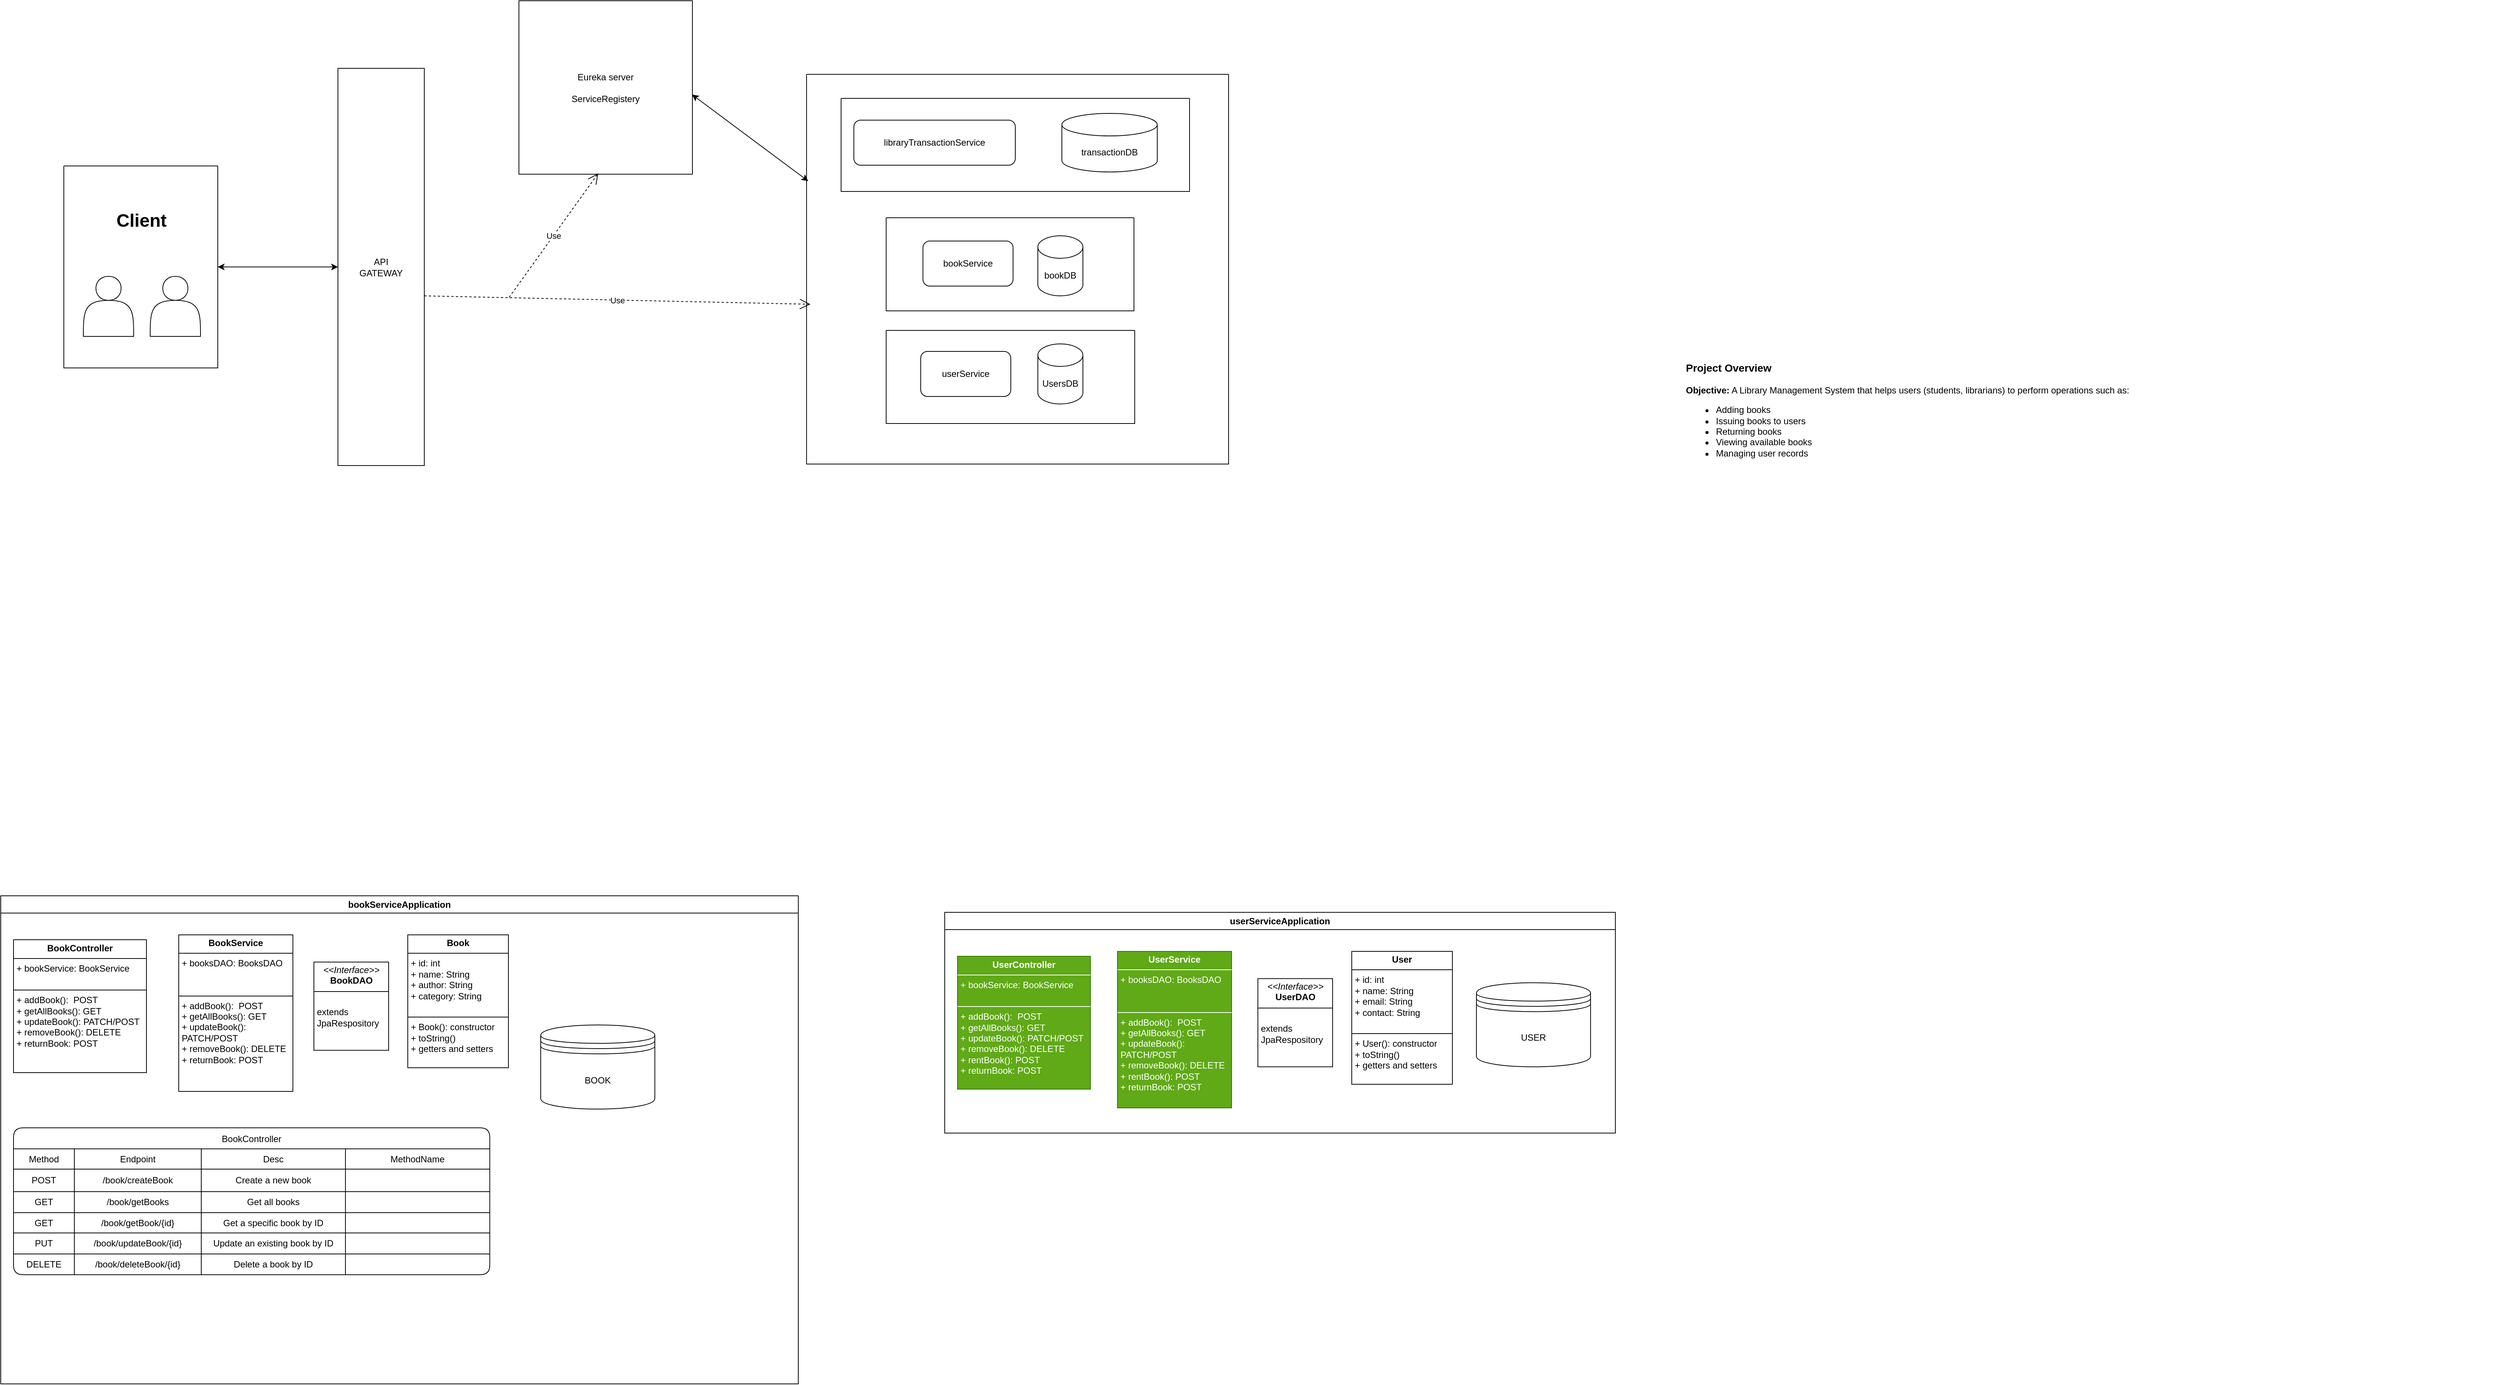 <mxfile version="26.0.10">
  <diagram name="Page-1" id="eetf_GtQ7haDvkRMt0ze">
    <mxGraphModel dx="5000" dy="3688" grid="0" gridSize="10" guides="0" tooltips="1" connect="0" arrows="0" fold="1" page="0" pageScale="1" pageWidth="850" pageHeight="1100" math="0" shadow="0">
      <root>
        <mxCell id="0" />
        <mxCell id="1" parent="0" />
        <mxCell id="nEFwIu7rk_B7aw5XNvFK-2" value="Eureka server&lt;div&gt;&lt;br&gt;&lt;/div&gt;&lt;div&gt;ServiceRegistery&lt;/div&gt;" style="whiteSpace=wrap;html=1;aspect=fixed;" vertex="1" parent="1">
          <mxGeometry x="25" y="-1333" width="231" height="231" as="geometry" />
        </mxCell>
        <mxCell id="nEFwIu7rk_B7aw5XNvFK-3" value="API&lt;div&gt;GATEWAY&lt;/div&gt;" style="rounded=0;whiteSpace=wrap;html=1;direction=west;" vertex="1" parent="1">
          <mxGeometry x="-216" y="-1243" width="115" height="529" as="geometry" />
        </mxCell>
        <mxCell id="nEFwIu7rk_B7aw5XNvFK-4" value="" style="swimlane;startSize=0;" vertex="1" parent="1">
          <mxGeometry x="408" y="-1235" width="562" height="519" as="geometry" />
        </mxCell>
        <mxCell id="nEFwIu7rk_B7aw5XNvFK-5" value="" style="swimlane;startSize=0;" vertex="1" parent="nEFwIu7rk_B7aw5XNvFK-4">
          <mxGeometry x="46" y="32" width="464" height="124" as="geometry" />
        </mxCell>
        <mxCell id="nEFwIu7rk_B7aw5XNvFK-6" value="transactionDB" style="shape=cylinder3;whiteSpace=wrap;html=1;boundedLbl=1;backgroundOutline=1;size=15;" vertex="1" parent="nEFwIu7rk_B7aw5XNvFK-5">
          <mxGeometry x="294" y="20" width="127" height="78" as="geometry" />
        </mxCell>
        <mxCell id="nEFwIu7rk_B7aw5XNvFK-7" value="libraryTransactionService" style="rounded=1;whiteSpace=wrap;html=1;" vertex="1" parent="nEFwIu7rk_B7aw5XNvFK-5">
          <mxGeometry x="17" y="29" width="215" height="60" as="geometry" />
        </mxCell>
        <mxCell id="nEFwIu7rk_B7aw5XNvFK-8" value="bookService" style="rounded=1;whiteSpace=wrap;html=1;" vertex="1" parent="nEFwIu7rk_B7aw5XNvFK-4">
          <mxGeometry x="155" y="222" width="120" height="60" as="geometry" />
        </mxCell>
        <mxCell id="nEFwIu7rk_B7aw5XNvFK-9" value="userService" style="rounded=1;whiteSpace=wrap;html=1;" vertex="1" parent="nEFwIu7rk_B7aw5XNvFK-4">
          <mxGeometry x="152" y="369" width="120" height="60" as="geometry" />
        </mxCell>
        <mxCell id="nEFwIu7rk_B7aw5XNvFK-10" value="bookDB" style="shape=cylinder3;whiteSpace=wrap;html=1;boundedLbl=1;backgroundOutline=1;size=15;" vertex="1" parent="nEFwIu7rk_B7aw5XNvFK-4">
          <mxGeometry x="308" y="215" width="60" height="80" as="geometry" />
        </mxCell>
        <mxCell id="nEFwIu7rk_B7aw5XNvFK-11" value="UsersDB" style="shape=cylinder3;whiteSpace=wrap;html=1;boundedLbl=1;backgroundOutline=1;size=15;" vertex="1" parent="nEFwIu7rk_B7aw5XNvFK-4">
          <mxGeometry x="308" y="359" width="60" height="80" as="geometry" />
        </mxCell>
        <mxCell id="nEFwIu7rk_B7aw5XNvFK-12" value="" style="swimlane;startSize=0;" vertex="1" parent="nEFwIu7rk_B7aw5XNvFK-4">
          <mxGeometry x="106" y="191" width="330" height="124" as="geometry" />
        </mxCell>
        <mxCell id="nEFwIu7rk_B7aw5XNvFK-13" value="" style="swimlane;startSize=0;" vertex="1" parent="nEFwIu7rk_B7aw5XNvFK-4">
          <mxGeometry x="106" y="341" width="331" height="124" as="geometry" />
        </mxCell>
        <mxCell id="nEFwIu7rk_B7aw5XNvFK-14" value="Use" style="endArrow=open;endSize=12;dashed=1;html=1;rounded=0;entryX=0.009;entryY=0.59;entryDx=0;entryDy=0;entryPerimeter=0;" edge="1" parent="1" target="nEFwIu7rk_B7aw5XNvFK-4">
          <mxGeometry width="160" relative="1" as="geometry">
            <mxPoint x="-101" y="-940" as="sourcePoint" />
            <mxPoint x="59" y="-940" as="targetPoint" />
          </mxGeometry>
        </mxCell>
        <mxCell id="nEFwIu7rk_B7aw5XNvFK-15" value="Use" style="endArrow=open;endSize=12;dashed=1;html=1;rounded=0;entryX=0.457;entryY=0.995;entryDx=0;entryDy=0;entryPerimeter=0;" edge="1" parent="1" target="nEFwIu7rk_B7aw5XNvFK-2">
          <mxGeometry width="160" relative="1" as="geometry">
            <mxPoint x="12" y="-938" as="sourcePoint" />
            <mxPoint x="438" y="-1085" as="targetPoint" />
          </mxGeometry>
        </mxCell>
        <mxCell id="nEFwIu7rk_B7aw5XNvFK-16" value="" style="endArrow=classic;startArrow=classic;html=1;rounded=0;exitX=0.998;exitY=0.541;exitDx=0;exitDy=0;exitPerimeter=0;entryX=0.004;entryY=0.274;entryDx=0;entryDy=0;entryPerimeter=0;" edge="1" parent="1" source="nEFwIu7rk_B7aw5XNvFK-2" target="nEFwIu7rk_B7aw5XNvFK-4">
          <mxGeometry width="50" height="50" relative="1" as="geometry">
            <mxPoint x="333" y="-1060" as="sourcePoint" />
            <mxPoint x="383" y="-1110" as="targetPoint" />
          </mxGeometry>
        </mxCell>
        <mxCell id="nEFwIu7rk_B7aw5XNvFK-17" value="" style="swimlane;startSize=0;" vertex="1" parent="1">
          <mxGeometry x="-581" y="-1113" width="205" height="269" as="geometry" />
        </mxCell>
        <mxCell id="nEFwIu7rk_B7aw5XNvFK-18" value="" style="shape=actor;whiteSpace=wrap;html=1;" vertex="1" parent="nEFwIu7rk_B7aw5XNvFK-17">
          <mxGeometry x="26" y="147" width="67" height="80" as="geometry" />
        </mxCell>
        <mxCell id="nEFwIu7rk_B7aw5XNvFK-19" value="" style="shape=actor;whiteSpace=wrap;html=1;" vertex="1" parent="nEFwIu7rk_B7aw5XNvFK-17">
          <mxGeometry x="115" y="147" width="67" height="80" as="geometry" />
        </mxCell>
        <mxCell id="nEFwIu7rk_B7aw5XNvFK-20" value="Client" style="text;strokeColor=none;fillColor=none;html=1;fontSize=24;fontStyle=1;verticalAlign=middle;align=center;" vertex="1" parent="nEFwIu7rk_B7aw5XNvFK-17">
          <mxGeometry x="52.5" y="53" width="100" height="40" as="geometry" />
        </mxCell>
        <mxCell id="nEFwIu7rk_B7aw5XNvFK-21" value="" style="endArrow=classic;startArrow=classic;html=1;rounded=0;exitX=1;exitY=0.5;exitDx=0;exitDy=0;" edge="1" parent="1" source="nEFwIu7rk_B7aw5XNvFK-17" target="nEFwIu7rk_B7aw5XNvFK-3">
          <mxGeometry width="50" height="50" relative="1" as="geometry">
            <mxPoint x="-37" y="-1185" as="sourcePoint" />
            <mxPoint x="13" y="-1235" as="targetPoint" />
          </mxGeometry>
        </mxCell>
        <mxCell id="nEFwIu7rk_B7aw5XNvFK-22" value="bookServiceApplication" style="swimlane;whiteSpace=wrap;html=1;startSize=23;" vertex="1" parent="1">
          <mxGeometry x="-665" y="-141" width="1062" height="650" as="geometry">
            <mxRectangle x="-665" y="-141" width="160" height="26" as="alternateBounds" />
          </mxGeometry>
        </mxCell>
        <mxCell id="nEFwIu7rk_B7aw5XNvFK-23" value="&lt;p style=&quot;margin:0px;margin-top:4px;text-align:center;&quot;&gt;&lt;b&gt;BookController&lt;/b&gt;&lt;/p&gt;&lt;hr size=&quot;1&quot; style=&quot;border-style:solid;&quot;&gt;&lt;p style=&quot;margin:0px;margin-left:4px;&quot;&gt;+ bookService: BookService&lt;/p&gt;&lt;p style=&quot;margin:0px;margin-left:4px;&quot;&gt;&lt;br&gt;&lt;/p&gt;&lt;hr size=&quot;1&quot; style=&quot;border-style:solid;&quot;&gt;&lt;p style=&quot;margin:0px;margin-left:4px;&quot;&gt;+ addBook():&amp;nbsp; POST&lt;/p&gt;&lt;p style=&quot;margin:0px;margin-left:4px;&quot;&gt;+ getAllBooks(): GET&lt;/p&gt;&lt;p style=&quot;margin:0px;margin-left:4px;&quot;&gt;+ updateBook(): PATCH/POST&lt;/p&gt;&lt;p style=&quot;margin:0px;margin-left:4px;&quot;&gt;+ removeBook(): DELETE&lt;/p&gt;&lt;p style=&quot;margin:0px;margin-left:4px;&quot;&gt;+ returnBook: POST&lt;/p&gt;" style="verticalAlign=top;align=left;overflow=fill;html=1;whiteSpace=wrap;" vertex="1" parent="nEFwIu7rk_B7aw5XNvFK-22">
          <mxGeometry x="17" y="58.5" width="177" height="177" as="geometry" />
        </mxCell>
        <mxCell id="nEFwIu7rk_B7aw5XNvFK-24" value="&lt;p style=&quot;margin:0px;margin-top:4px;text-align:center;&quot;&gt;&lt;i&gt;&amp;lt;&amp;lt;Interface&amp;gt;&amp;gt;&lt;/i&gt;&lt;br&gt;&lt;b&gt;BookDAO&lt;/b&gt;&lt;/p&gt;&lt;hr size=&quot;1&quot; style=&quot;border-style:solid;&quot;&gt;&lt;p style=&quot;margin:0px;margin-left:4px;&quot;&gt;&lt;br&gt;&lt;/p&gt;&lt;p style=&quot;margin:0px;margin-left:4px;&quot;&gt;extends JpaRespository&lt;/p&gt;" style="verticalAlign=top;align=left;overflow=fill;html=1;whiteSpace=wrap;" vertex="1" parent="nEFwIu7rk_B7aw5XNvFK-22">
          <mxGeometry x="417" y="88.25" width="99.5" height="117.5" as="geometry" />
        </mxCell>
        <mxCell id="nEFwIu7rk_B7aw5XNvFK-25" value="&lt;p style=&quot;margin:0px;margin-top:4px;text-align:center;&quot;&gt;&lt;b&gt;Book&lt;/b&gt;&lt;/p&gt;&lt;hr size=&quot;1&quot; style=&quot;border-style:solid;&quot;&gt;&lt;p style=&quot;margin:0px;margin-left:4px;&quot;&gt;+ id: int&lt;/p&gt;&lt;p style=&quot;margin:0px;margin-left:4px;&quot;&gt;+ name: String&lt;/p&gt;&lt;p style=&quot;margin:0px;margin-left:4px;&quot;&gt;+ author: String&lt;/p&gt;&lt;p style=&quot;margin:0px;margin-left:4px;&quot;&gt;+ category: String&lt;/p&gt;&lt;p style=&quot;margin:0px;margin-left:4px;&quot;&gt;&lt;br&gt;&lt;/p&gt;&lt;hr size=&quot;1&quot; style=&quot;border-style:solid;&quot;&gt;&lt;p style=&quot;margin:0px;margin-left:4px;&quot;&gt;+ Book(): constructor&lt;/p&gt;&lt;p style=&quot;margin:0px;margin-left:4px;&quot;&gt;+ toString()&lt;/p&gt;&lt;p style=&quot;margin:0px;margin-left:4px;&quot;&gt;+ getters and setters&lt;/p&gt;" style="verticalAlign=top;align=left;overflow=fill;html=1;whiteSpace=wrap;" vertex="1" parent="nEFwIu7rk_B7aw5XNvFK-22">
          <mxGeometry x="542" y="52" width="134" height="177" as="geometry" />
        </mxCell>
        <mxCell id="nEFwIu7rk_B7aw5XNvFK-26" value="&lt;p style=&quot;margin:0px;margin-top:4px;text-align:center;&quot;&gt;&lt;b&gt;BookService&lt;/b&gt;&lt;/p&gt;&lt;hr size=&quot;1&quot; style=&quot;border-style:solid;&quot;&gt;&lt;p style=&quot;margin:0px;margin-left:4px;&quot;&gt;+ booksDAO: BooksDAO&lt;/p&gt;&lt;p style=&quot;margin:0px;margin-left:4px;&quot;&gt;&lt;br&gt;&lt;/p&gt;&lt;p style=&quot;margin:0px;margin-left:4px;&quot;&gt;&lt;br&gt;&lt;/p&gt;&lt;hr size=&quot;1&quot; style=&quot;border-style:solid;&quot;&gt;&lt;p style=&quot;margin: 0px 0px 0px 4px;&quot;&gt;+ addBook():&amp;nbsp; POST&lt;/p&gt;&lt;p style=&quot;margin: 0px 0px 0px 4px;&quot;&gt;+ getAllBooks(): GET&lt;/p&gt;&lt;p style=&quot;margin: 0px 0px 0px 4px;&quot;&gt;+ updateBook(): PATCH/POST&lt;/p&gt;&lt;p style=&quot;margin: 0px 0px 0px 4px;&quot;&gt;+ removeBook(): DELETE&lt;/p&gt;&lt;p style=&quot;margin: 0px 0px 0px 4px;&quot;&gt;&lt;span style=&quot;background-color: transparent; color: light-dark(rgb(0, 0, 0), rgb(255, 255, 255));&quot;&gt;+ returnBook: POST&lt;/span&gt;&lt;/p&gt;" style="verticalAlign=top;align=left;overflow=fill;html=1;whiteSpace=wrap;" vertex="1" parent="nEFwIu7rk_B7aw5XNvFK-22">
          <mxGeometry x="237" y="52" width="152" height="208.5" as="geometry" />
        </mxCell>
        <mxCell id="nEFwIu7rk_B7aw5XNvFK-27" value="BOOK" style="shape=datastore;whiteSpace=wrap;html=1;" vertex="1" parent="nEFwIu7rk_B7aw5XNvFK-22">
          <mxGeometry x="719" y="172" width="152" height="112" as="geometry" />
        </mxCell>
        <mxCell id="nEFwIu7rk_B7aw5XNvFK-28" value="BookController" style="shape=table;startSize=28;container=1;collapsible=0;childLayout=tableLayout;rounded=1;swimlaneLine=1;" vertex="1" parent="nEFwIu7rk_B7aw5XNvFK-22">
          <mxGeometry x="17" y="309" width="634.182" height="195.63" as="geometry" />
        </mxCell>
        <mxCell id="nEFwIu7rk_B7aw5XNvFK-29" value="" style="shape=tableRow;horizontal=0;startSize=0;swimlaneHead=0;swimlaneBody=0;strokeColor=inherit;top=0;left=0;bottom=0;right=0;collapsible=0;dropTarget=0;fillColor=none;points=[[0,0.5],[1,0.5]];portConstraint=eastwest;" vertex="1" parent="nEFwIu7rk_B7aw5XNvFK-28">
          <mxGeometry y="28" width="634.182" height="27" as="geometry" />
        </mxCell>
        <mxCell id="nEFwIu7rk_B7aw5XNvFK-30" value="Method" style="shape=partialRectangle;html=1;whiteSpace=wrap;connectable=0;strokeColor=inherit;overflow=hidden;fillColor=none;top=0;left=0;bottom=0;right=0;pointerEvents=1;" vertex="1" parent="nEFwIu7rk_B7aw5XNvFK-29">
          <mxGeometry width="81" height="27" as="geometry">
            <mxRectangle width="81" height="27" as="alternateBounds" />
          </mxGeometry>
        </mxCell>
        <mxCell id="nEFwIu7rk_B7aw5XNvFK-31" value="Endpoint" style="shape=partialRectangle;html=1;whiteSpace=wrap;connectable=0;strokeColor=inherit;overflow=hidden;fillColor=none;top=0;left=0;bottom=0;right=0;pointerEvents=1;" vertex="1" parent="nEFwIu7rk_B7aw5XNvFK-29">
          <mxGeometry x="81" width="169" height="27" as="geometry">
            <mxRectangle width="169" height="27" as="alternateBounds" />
          </mxGeometry>
        </mxCell>
        <mxCell id="nEFwIu7rk_B7aw5XNvFK-32" value="Desc" style="shape=partialRectangle;html=1;whiteSpace=wrap;connectable=0;strokeColor=inherit;overflow=hidden;fillColor=none;top=0;left=0;bottom=0;right=0;pointerEvents=1;" vertex="1" parent="nEFwIu7rk_B7aw5XNvFK-29">
          <mxGeometry x="250" width="192" height="27" as="geometry">
            <mxRectangle width="192" height="27" as="alternateBounds" />
          </mxGeometry>
        </mxCell>
        <mxCell id="nEFwIu7rk_B7aw5XNvFK-33" value="MethodName" style="shape=partialRectangle;html=1;whiteSpace=wrap;connectable=0;strokeColor=inherit;overflow=hidden;fillColor=none;top=0;left=0;bottom=0;right=0;pointerEvents=1;" vertex="1" parent="nEFwIu7rk_B7aw5XNvFK-29">
          <mxGeometry x="442" width="192" height="27" as="geometry">
            <mxRectangle width="192" height="27" as="alternateBounds" />
          </mxGeometry>
        </mxCell>
        <mxCell id="nEFwIu7rk_B7aw5XNvFK-34" value="" style="shape=tableRow;horizontal=0;startSize=0;swimlaneHead=0;swimlaneBody=0;strokeColor=inherit;top=0;left=0;bottom=0;right=0;collapsible=0;dropTarget=0;fillColor=none;points=[[0,0.5],[1,0.5]];portConstraint=eastwest;" vertex="1" parent="nEFwIu7rk_B7aw5XNvFK-28">
          <mxGeometry y="55" width="634.182" height="30" as="geometry" />
        </mxCell>
        <mxCell id="nEFwIu7rk_B7aw5XNvFK-35" value="POST" style="shape=partialRectangle;html=1;whiteSpace=wrap;connectable=0;strokeColor=inherit;overflow=hidden;fillColor=none;top=0;left=0;bottom=0;right=0;pointerEvents=1;" vertex="1" parent="nEFwIu7rk_B7aw5XNvFK-34">
          <mxGeometry width="81" height="30" as="geometry">
            <mxRectangle width="81" height="30" as="alternateBounds" />
          </mxGeometry>
        </mxCell>
        <mxCell id="nEFwIu7rk_B7aw5XNvFK-36" value="&lt;div&gt;/book/createBook&lt;/div&gt;" style="shape=partialRectangle;html=1;whiteSpace=wrap;connectable=0;strokeColor=inherit;overflow=hidden;fillColor=none;top=0;left=0;bottom=0;right=0;pointerEvents=1;" vertex="1" parent="nEFwIu7rk_B7aw5XNvFK-34">
          <mxGeometry x="81" width="169" height="30" as="geometry">
            <mxRectangle width="169" height="30" as="alternateBounds" />
          </mxGeometry>
        </mxCell>
        <mxCell id="nEFwIu7rk_B7aw5XNvFK-37" value="Create a new book" style="shape=partialRectangle;html=1;whiteSpace=wrap;connectable=0;strokeColor=inherit;overflow=hidden;fillColor=none;top=0;left=0;bottom=0;right=0;pointerEvents=1;" vertex="1" parent="nEFwIu7rk_B7aw5XNvFK-34">
          <mxGeometry x="250" width="192" height="30" as="geometry">
            <mxRectangle width="192" height="30" as="alternateBounds" />
          </mxGeometry>
        </mxCell>
        <mxCell id="nEFwIu7rk_B7aw5XNvFK-38" style="shape=partialRectangle;html=1;whiteSpace=wrap;connectable=0;strokeColor=inherit;overflow=hidden;fillColor=none;top=0;left=0;bottom=0;right=0;pointerEvents=1;" vertex="1" parent="nEFwIu7rk_B7aw5XNvFK-34">
          <mxGeometry x="442" width="192" height="30" as="geometry">
            <mxRectangle width="192" height="30" as="alternateBounds" />
          </mxGeometry>
        </mxCell>
        <mxCell id="nEFwIu7rk_B7aw5XNvFK-39" value="" style="shape=tableRow;horizontal=0;startSize=0;swimlaneHead=0;swimlaneBody=0;strokeColor=inherit;top=0;left=0;bottom=0;right=0;collapsible=0;dropTarget=0;fillColor=none;points=[[0,0.5],[1,0.5]];portConstraint=eastwest;" vertex="1" parent="nEFwIu7rk_B7aw5XNvFK-28">
          <mxGeometry y="85" width="634.182" height="28" as="geometry" />
        </mxCell>
        <mxCell id="nEFwIu7rk_B7aw5XNvFK-40" value="GET" style="shape=partialRectangle;html=1;whiteSpace=wrap;connectable=0;strokeColor=inherit;overflow=hidden;fillColor=none;top=0;left=0;bottom=0;right=0;pointerEvents=1;" vertex="1" parent="nEFwIu7rk_B7aw5XNvFK-39">
          <mxGeometry width="81" height="28" as="geometry">
            <mxRectangle width="81" height="28" as="alternateBounds" />
          </mxGeometry>
        </mxCell>
        <mxCell id="nEFwIu7rk_B7aw5XNvFK-41" value="/book/getBooks" style="shape=partialRectangle;html=1;whiteSpace=wrap;connectable=0;strokeColor=inherit;overflow=hidden;fillColor=none;top=0;left=0;bottom=0;right=0;pointerEvents=1;" vertex="1" parent="nEFwIu7rk_B7aw5XNvFK-39">
          <mxGeometry x="81" width="169" height="28" as="geometry">
            <mxRectangle width="169" height="28" as="alternateBounds" />
          </mxGeometry>
        </mxCell>
        <mxCell id="nEFwIu7rk_B7aw5XNvFK-42" value="Get all books" style="shape=partialRectangle;html=1;whiteSpace=wrap;connectable=0;strokeColor=inherit;overflow=hidden;fillColor=none;top=0;left=0;bottom=0;right=0;pointerEvents=1;" vertex="1" parent="nEFwIu7rk_B7aw5XNvFK-39">
          <mxGeometry x="250" width="192" height="28" as="geometry">
            <mxRectangle width="192" height="28" as="alternateBounds" />
          </mxGeometry>
        </mxCell>
        <mxCell id="nEFwIu7rk_B7aw5XNvFK-43" style="shape=partialRectangle;html=1;whiteSpace=wrap;connectable=0;strokeColor=inherit;overflow=hidden;fillColor=none;top=0;left=0;bottom=0;right=0;pointerEvents=1;" vertex="1" parent="nEFwIu7rk_B7aw5XNvFK-39">
          <mxGeometry x="442" width="192" height="28" as="geometry">
            <mxRectangle width="192" height="28" as="alternateBounds" />
          </mxGeometry>
        </mxCell>
        <mxCell id="nEFwIu7rk_B7aw5XNvFK-44" value="" style="shape=tableRow;horizontal=0;startSize=0;swimlaneHead=0;swimlaneBody=0;strokeColor=inherit;top=0;left=0;bottom=0;right=0;collapsible=0;dropTarget=0;fillColor=none;points=[[0,0.5],[1,0.5]];portConstraint=eastwest;" vertex="1" parent="nEFwIu7rk_B7aw5XNvFK-28">
          <mxGeometry y="113" width="634.182" height="27" as="geometry" />
        </mxCell>
        <mxCell id="nEFwIu7rk_B7aw5XNvFK-45" value="GET" style="shape=partialRectangle;html=1;whiteSpace=wrap;connectable=0;strokeColor=inherit;overflow=hidden;fillColor=none;top=0;left=0;bottom=0;right=0;pointerEvents=1;" vertex="1" parent="nEFwIu7rk_B7aw5XNvFK-44">
          <mxGeometry width="81" height="27" as="geometry">
            <mxRectangle width="81" height="27" as="alternateBounds" />
          </mxGeometry>
        </mxCell>
        <mxCell id="nEFwIu7rk_B7aw5XNvFK-46" value="/book/getBook/{id}" style="shape=partialRectangle;html=1;whiteSpace=wrap;connectable=0;strokeColor=inherit;overflow=hidden;fillColor=none;top=0;left=0;bottom=0;right=0;pointerEvents=1;" vertex="1" parent="nEFwIu7rk_B7aw5XNvFK-44">
          <mxGeometry x="81" width="169" height="27" as="geometry">
            <mxRectangle width="169" height="27" as="alternateBounds" />
          </mxGeometry>
        </mxCell>
        <mxCell id="nEFwIu7rk_B7aw5XNvFK-47" value="Get a specific book by ID" style="shape=partialRectangle;html=1;whiteSpace=wrap;connectable=0;strokeColor=inherit;overflow=hidden;fillColor=none;top=0;left=0;bottom=0;right=0;pointerEvents=1;" vertex="1" parent="nEFwIu7rk_B7aw5XNvFK-44">
          <mxGeometry x="250" width="192" height="27" as="geometry">
            <mxRectangle width="192" height="27" as="alternateBounds" />
          </mxGeometry>
        </mxCell>
        <mxCell id="nEFwIu7rk_B7aw5XNvFK-48" style="shape=partialRectangle;html=1;whiteSpace=wrap;connectable=0;strokeColor=inherit;overflow=hidden;fillColor=none;top=0;left=0;bottom=0;right=0;pointerEvents=1;" vertex="1" parent="nEFwIu7rk_B7aw5XNvFK-44">
          <mxGeometry x="442" width="192" height="27" as="geometry">
            <mxRectangle width="192" height="27" as="alternateBounds" />
          </mxGeometry>
        </mxCell>
        <mxCell id="nEFwIu7rk_B7aw5XNvFK-49" value="" style="shape=tableRow;horizontal=0;startSize=0;swimlaneHead=0;swimlaneBody=0;strokeColor=inherit;top=0;left=0;bottom=0;right=0;collapsible=0;dropTarget=0;fillColor=none;points=[[0,0.5],[1,0.5]];portConstraint=eastwest;" vertex="1" parent="nEFwIu7rk_B7aw5XNvFK-28">
          <mxGeometry y="140" width="634.182" height="28" as="geometry" />
        </mxCell>
        <mxCell id="nEFwIu7rk_B7aw5XNvFK-50" value="PUT" style="shape=partialRectangle;html=1;whiteSpace=wrap;connectable=0;strokeColor=inherit;overflow=hidden;fillColor=none;top=0;left=0;bottom=0;right=0;pointerEvents=1;" vertex="1" parent="nEFwIu7rk_B7aw5XNvFK-49">
          <mxGeometry width="81" height="28" as="geometry">
            <mxRectangle width="81" height="28" as="alternateBounds" />
          </mxGeometry>
        </mxCell>
        <mxCell id="nEFwIu7rk_B7aw5XNvFK-51" value="/book/updateBook/{id}" style="shape=partialRectangle;html=1;whiteSpace=wrap;connectable=0;strokeColor=inherit;overflow=hidden;fillColor=none;top=0;left=0;bottom=0;right=0;pointerEvents=1;" vertex="1" parent="nEFwIu7rk_B7aw5XNvFK-49">
          <mxGeometry x="81" width="169" height="28" as="geometry">
            <mxRectangle width="169" height="28" as="alternateBounds" />
          </mxGeometry>
        </mxCell>
        <mxCell id="nEFwIu7rk_B7aw5XNvFK-52" value="Update an existing book by ID" style="shape=partialRectangle;html=1;whiteSpace=wrap;connectable=0;strokeColor=inherit;overflow=hidden;fillColor=none;top=0;left=0;bottom=0;right=0;pointerEvents=1;" vertex="1" parent="nEFwIu7rk_B7aw5XNvFK-49">
          <mxGeometry x="250" width="192" height="28" as="geometry">
            <mxRectangle width="192" height="28" as="alternateBounds" />
          </mxGeometry>
        </mxCell>
        <mxCell id="nEFwIu7rk_B7aw5XNvFK-53" style="shape=partialRectangle;html=1;whiteSpace=wrap;connectable=0;strokeColor=inherit;overflow=hidden;fillColor=none;top=0;left=0;bottom=0;right=0;pointerEvents=1;" vertex="1" parent="nEFwIu7rk_B7aw5XNvFK-49">
          <mxGeometry x="442" width="192" height="28" as="geometry">
            <mxRectangle width="192" height="28" as="alternateBounds" />
          </mxGeometry>
        </mxCell>
        <mxCell id="nEFwIu7rk_B7aw5XNvFK-54" value="" style="shape=tableRow;horizontal=0;startSize=0;swimlaneHead=0;swimlaneBody=0;strokeColor=inherit;top=0;left=0;bottom=0;right=0;collapsible=0;dropTarget=0;fillColor=none;points=[[0,0.5],[1,0.5]];portConstraint=eastwest;" vertex="1" parent="nEFwIu7rk_B7aw5XNvFK-28">
          <mxGeometry y="168" width="634.182" height="28" as="geometry" />
        </mxCell>
        <mxCell id="nEFwIu7rk_B7aw5XNvFK-55" value="DELETE" style="shape=partialRectangle;html=1;whiteSpace=wrap;connectable=0;strokeColor=inherit;overflow=hidden;fillColor=none;top=0;left=0;bottom=0;right=0;pointerEvents=1;" vertex="1" parent="nEFwIu7rk_B7aw5XNvFK-54">
          <mxGeometry width="81" height="28" as="geometry">
            <mxRectangle width="81" height="28" as="alternateBounds" />
          </mxGeometry>
        </mxCell>
        <mxCell id="nEFwIu7rk_B7aw5XNvFK-56" value="/book/deleteBook/{id}" style="shape=partialRectangle;html=1;whiteSpace=wrap;connectable=0;strokeColor=inherit;overflow=hidden;fillColor=none;top=0;left=0;bottom=0;right=0;pointerEvents=1;" vertex="1" parent="nEFwIu7rk_B7aw5XNvFK-54">
          <mxGeometry x="81" width="169" height="28" as="geometry">
            <mxRectangle width="169" height="28" as="alternateBounds" />
          </mxGeometry>
        </mxCell>
        <mxCell id="nEFwIu7rk_B7aw5XNvFK-57" value="Delete a book by ID" style="shape=partialRectangle;html=1;whiteSpace=wrap;connectable=0;strokeColor=inherit;overflow=hidden;fillColor=none;top=0;left=0;bottom=0;right=0;pointerEvents=1;" vertex="1" parent="nEFwIu7rk_B7aw5XNvFK-54">
          <mxGeometry x="250" width="192" height="28" as="geometry">
            <mxRectangle width="192" height="28" as="alternateBounds" />
          </mxGeometry>
        </mxCell>
        <mxCell id="nEFwIu7rk_B7aw5XNvFK-58" style="shape=partialRectangle;html=1;whiteSpace=wrap;connectable=0;strokeColor=inherit;overflow=hidden;fillColor=none;top=0;left=0;bottom=0;right=0;pointerEvents=1;" vertex="1" parent="nEFwIu7rk_B7aw5XNvFK-54">
          <mxGeometry x="442" width="192" height="28" as="geometry">
            <mxRectangle width="192" height="28" as="alternateBounds" />
          </mxGeometry>
        </mxCell>
        <mxCell id="nEFwIu7rk_B7aw5XNvFK-59" value="&lt;h3&gt;&lt;strong&gt;Project Overview&lt;/strong&gt;&lt;/h3&gt;&lt;p&gt;&lt;strong&gt;Objective:&lt;/strong&gt; A Library Management System that helps users (students, librarians) to perform operations such as:&lt;/p&gt;&lt;ul&gt;&lt;li&gt;Adding books&lt;/li&gt;&lt;li&gt;Issuing books to users&lt;/li&gt;&lt;li&gt;Returning books&lt;/li&gt;&lt;li&gt;Viewing available books&lt;/li&gt;&lt;li&gt;Managing user records&lt;/li&gt;&lt;/ul&gt;" style="text;whiteSpace=wrap;html=1;" vertex="1" parent="1">
          <mxGeometry x="1577" y="-873" width="1085" height="314" as="geometry" />
        </mxCell>
        <mxCell id="nEFwIu7rk_B7aw5XNvFK-60" value="userServiceApplication" style="swimlane;whiteSpace=wrap;html=1;" vertex="1" parent="1">
          <mxGeometry x="592" y="-119" width="893" height="294" as="geometry" />
        </mxCell>
        <mxCell id="nEFwIu7rk_B7aw5XNvFK-61" value="&lt;p style=&quot;margin:0px;margin-top:4px;text-align:center;&quot;&gt;&lt;b&gt;UserController&lt;/b&gt;&lt;/p&gt;&lt;hr size=&quot;1&quot; style=&quot;border-style:solid;&quot;&gt;&lt;p style=&quot;margin:0px;margin-left:4px;&quot;&gt;+ bookService: BookService&lt;/p&gt;&lt;p style=&quot;margin:0px;margin-left:4px;&quot;&gt;&lt;br&gt;&lt;/p&gt;&lt;hr size=&quot;1&quot; style=&quot;border-style:solid;&quot;&gt;&lt;p style=&quot;margin:0px;margin-left:4px;&quot;&gt;+ addBook():&amp;nbsp; POST&lt;/p&gt;&lt;p style=&quot;margin:0px;margin-left:4px;&quot;&gt;+ getAllBooks(): GET&lt;/p&gt;&lt;p style=&quot;margin:0px;margin-left:4px;&quot;&gt;+ updateBook(): PATCH/POST&lt;/p&gt;&lt;p style=&quot;margin:0px;margin-left:4px;&quot;&gt;+ removeBook(): DELETE&lt;/p&gt;&lt;p style=&quot;margin:0px;margin-left:4px;&quot;&gt;+ rentBook(): POST&lt;/p&gt;&lt;p style=&quot;margin:0px;margin-left:4px;&quot;&gt;+ returnBook: POST&lt;/p&gt;" style="verticalAlign=top;align=left;overflow=fill;html=1;whiteSpace=wrap;fillColor=#60a917;fontColor=#ffffff;strokeColor=#2D7600;" vertex="1" parent="nEFwIu7rk_B7aw5XNvFK-60">
          <mxGeometry x="17" y="58.5" width="177" height="177" as="geometry" />
        </mxCell>
        <mxCell id="nEFwIu7rk_B7aw5XNvFK-62" value="&lt;p style=&quot;margin:0px;margin-top:4px;text-align:center;&quot;&gt;&lt;i&gt;&amp;lt;&amp;lt;Interface&amp;gt;&amp;gt;&lt;/i&gt;&lt;br&gt;&lt;b&gt;UserDAO&lt;/b&gt;&lt;/p&gt;&lt;hr size=&quot;1&quot; style=&quot;border-style:solid;&quot;&gt;&lt;p style=&quot;margin:0px;margin-left:4px;&quot;&gt;&lt;br&gt;&lt;/p&gt;&lt;p style=&quot;margin:0px;margin-left:4px;&quot;&gt;extends JpaRespository&lt;/p&gt;" style="verticalAlign=top;align=left;overflow=fill;html=1;whiteSpace=wrap;" vertex="1" parent="nEFwIu7rk_B7aw5XNvFK-60">
          <mxGeometry x="417" y="88.25" width="99.5" height="117.5" as="geometry" />
        </mxCell>
        <mxCell id="nEFwIu7rk_B7aw5XNvFK-63" value="&lt;p style=&quot;margin:0px;margin-top:4px;text-align:center;&quot;&gt;&lt;b&gt;User&lt;/b&gt;&lt;/p&gt;&lt;hr size=&quot;1&quot; style=&quot;border-style:solid;&quot;&gt;&lt;p style=&quot;margin:0px;margin-left:4px;&quot;&gt;+ id: int&lt;/p&gt;&lt;p style=&quot;margin:0px;margin-left:4px;&quot;&gt;+ name: String&lt;/p&gt;&lt;p style=&quot;margin:0px;margin-left:4px;&quot;&gt;+ email: String&lt;/p&gt;&lt;p style=&quot;margin:0px;margin-left:4px;&quot;&gt;+ contact: String&lt;/p&gt;&lt;p style=&quot;margin:0px;margin-left:4px;&quot;&gt;&lt;br&gt;&lt;/p&gt;&lt;hr size=&quot;1&quot; style=&quot;border-style:solid;&quot;&gt;&lt;p style=&quot;margin:0px;margin-left:4px;&quot;&gt;+ User(): constructor&lt;/p&gt;&lt;p style=&quot;margin:0px;margin-left:4px;&quot;&gt;+ toString()&lt;/p&gt;&lt;p style=&quot;margin:0px;margin-left:4px;&quot;&gt;+ getters and setters&lt;/p&gt;" style="verticalAlign=top;align=left;overflow=fill;html=1;whiteSpace=wrap;" vertex="1" parent="nEFwIu7rk_B7aw5XNvFK-60">
          <mxGeometry x="542" y="52" width="134" height="177" as="geometry" />
        </mxCell>
        <mxCell id="nEFwIu7rk_B7aw5XNvFK-64" value="&lt;p style=&quot;margin:0px;margin-top:4px;text-align:center;&quot;&gt;&lt;b&gt;UserService&lt;/b&gt;&lt;/p&gt;&lt;hr size=&quot;1&quot; style=&quot;border-style:solid;&quot;&gt;&lt;p style=&quot;margin:0px;margin-left:4px;&quot;&gt;+ booksDAO: BooksDAO&lt;/p&gt;&lt;p style=&quot;margin:0px;margin-left:4px;&quot;&gt;&lt;br&gt;&lt;/p&gt;&lt;p style=&quot;margin:0px;margin-left:4px;&quot;&gt;&lt;br&gt;&lt;/p&gt;&lt;hr size=&quot;1&quot; style=&quot;border-style:solid;&quot;&gt;&lt;p style=&quot;margin: 0px 0px 0px 4px;&quot;&gt;+ addBook():&amp;nbsp; POST&lt;/p&gt;&lt;p style=&quot;margin: 0px 0px 0px 4px;&quot;&gt;+ getAllBooks(): GET&lt;/p&gt;&lt;p style=&quot;margin: 0px 0px 0px 4px;&quot;&gt;+ updateBook(): PATCH/POST&lt;/p&gt;&lt;p style=&quot;margin: 0px 0px 0px 4px;&quot;&gt;+ removeBook(): DELETE&lt;/p&gt;&lt;p style=&quot;margin: 0px 0px 0px 4px;&quot;&gt;+ rentBook(): POST&lt;/p&gt;&lt;p style=&quot;margin: 0px 0px 0px 4px;&quot;&gt;+ returnBook: POST&lt;/p&gt;" style="verticalAlign=top;align=left;overflow=fill;html=1;whiteSpace=wrap;fillColor=#60a917;fontColor=#ffffff;strokeColor=#2D7600;" vertex="1" parent="nEFwIu7rk_B7aw5XNvFK-60">
          <mxGeometry x="230" y="52" width="152" height="208.5" as="geometry" />
        </mxCell>
        <mxCell id="nEFwIu7rk_B7aw5XNvFK-65" value="USER" style="shape=datastore;whiteSpace=wrap;html=1;" vertex="1" parent="nEFwIu7rk_B7aw5XNvFK-60">
          <mxGeometry x="708" y="93.75" width="152" height="112" as="geometry" />
        </mxCell>
      </root>
    </mxGraphModel>
  </diagram>
</mxfile>
